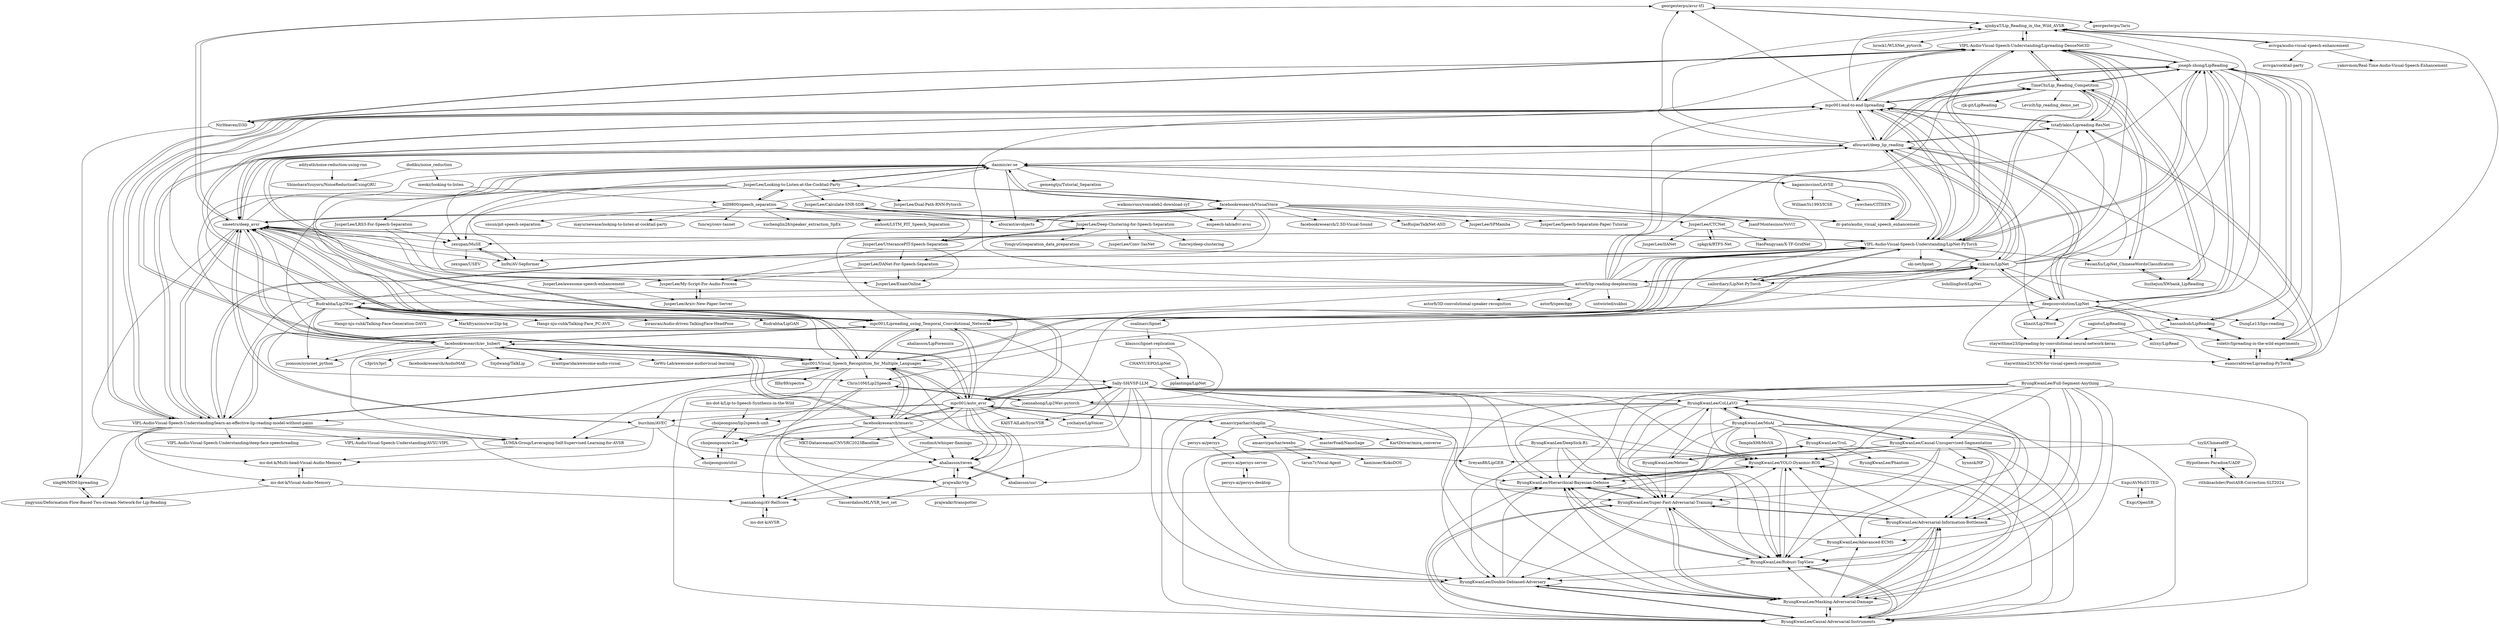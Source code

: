digraph G {
"georgesterpu/avsr-tf1" -> "ajinkyaT/Lip_Reading_in_the_Wild_AVSR"
"georgesterpu/avsr-tf1" -> "smeetrs/deep_avsr"
"georgesterpu/avsr-tf1" -> "georgesterpu/Taris"
"deepconvolution/LipNet" -> "hassanhub/LipReading"
"deepconvolution/LipNet" -> "rizkiarm/LipNet"
"deepconvolution/LipNet" -> "afourast/deep_lip_reading"
"deepconvolution/LipNet" -> "joseph-zhong/LipReading"
"deepconvolution/LipNet" -> "staywithme23/lipreading-by-convolutional-neural-network-keras"
"deepconvolution/LipNet" -> "khazit/Lip2Word"
"deepconvolution/LipNet" -> "mpc001/end-to-end-lipreading"
"deepconvolution/LipNet" -> "DungLe13/lips-reading"
"deepconvolution/LipNet" -> "euancrabtree/Lipreading-PyTorch"
"deepconvolution/LipNet" -> "voletiv/lipreading-in-the-wild-experiments"
"deepconvolution/LipNet" -> "Chris10M/Lip2Speech"
"deepconvolution/LipNet" -> "osalinasv/lipnet"
"VIPL-Audio-Visual-Speech-Understanding/LipNet-PyTorch" -> "VIPL-Audio-Visual-Speech-Understanding/learn-an-effective-lip-reading-model-without-pains"
"VIPL-Audio-Visual-Speech-Understanding/LipNet-PyTorch" -> "sailordiary/LipNet-PyTorch"
"VIPL-Audio-Visual-Speech-Understanding/LipNet-PyTorch" -> "VIPL-Audio-Visual-Speech-Understanding/Lipreading-DenseNet3D"
"VIPL-Audio-Visual-Speech-Understanding/LipNet-PyTorch" -> "mpc001/end-to-end-lipreading"
"VIPL-Audio-Visual-Speech-Understanding/LipNet-PyTorch" -> "mpc001/Lipreading_using_Temporal_Convolutional_Networks"
"VIPL-Audio-Visual-Speech-Understanding/LipNet-PyTorch" -> "TimeChi/Lip_Reading_Competition"
"VIPL-Audio-Visual-Speech-Understanding/LipNet-PyTorch" -> "smeetrs/deep_avsr"
"VIPL-Audio-Visual-Speech-Understanding/LipNet-PyTorch" -> "rizkiarm/LipNet"
"VIPL-Audio-Visual-Speech-Understanding/LipNet-PyTorch" -> "joseph-zhong/LipReading"
"VIPL-Audio-Visual-Speech-Understanding/LipNet-PyTorch" -> "afourast/deep_lip_reading"
"VIPL-Audio-Visual-Speech-Understanding/LipNet-PyTorch" -> "mpc001/Visual_Speech_Recognition_for_Multiple_Languages"
"VIPL-Audio-Visual-Speech-Understanding/LipNet-PyTorch" -> "tstafylakis/Lipreading-ResNet"
"VIPL-Audio-Visual-Speech-Understanding/LipNet-PyTorch" -> "FesianXu/LipNet_ChineseWordsClassification"
"VIPL-Audio-Visual-Speech-Understanding/LipNet-PyTorch" -> "mpc001/auto_avsr"
"VIPL-Audio-Visual-Speech-Understanding/LipNet-PyTorch" -> "ski-net/lipnet"
"bill9800/speech_separation" -> "JusperLee/Looking-to-Listen-at-the-Cocktail-Party"
"bill9800/speech_separation" -> "dr-pato/audio_visual_speech_enhancement"
"bill9800/speech_separation" -> "mayurnewase/looking-to-listen-at-cocktail-party"
"bill9800/speech_separation" -> "funcwj/conv-tasnet" ["e"=1]
"bill9800/speech_separation" -> "xuchenglin28/speaker_extraction_SpEx" ["e"=1]
"bill9800/speech_separation" -> "aishoot/LSTM_PIT_Speech_Separation" ["e"=1]
"bill9800/speech_separation" -> "afourast/avobjects" ["e"=1]
"bill9800/speech_separation" -> "snsun/pit-speech-separation" ["e"=1]
"bill9800/speech_separation" -> "danmic/av-se"
"ByungKwanLee/Adavanced-ECMS" -> "ByungKwanLee/YOLO-Dyanmic-ROS"
"ByungKwanLee/Adavanced-ECMS" -> "ByungKwanLee/Hierarchical-Bayesian-Defense"
"ByungKwanLee/Adavanced-ECMS" -> "ByungKwanLee/Robust-TopView"
"afourast/deep_lip_reading" -> "smeetrs/deep_avsr"
"afourast/deep_lip_reading" -> "joseph-zhong/LipReading"
"afourast/deep_lip_reading" -> "VIPL-Audio-Visual-Speech-Understanding/learn-an-effective-lip-reading-model-without-pains"
"afourast/deep_lip_reading" -> "mpc001/Lipreading_using_Temporal_Convolutional_Networks"
"afourast/deep_lip_reading" -> "mpc001/end-to-end-lipreading"
"afourast/deep_lip_reading" -> "georgesterpu/avsr-tf1"
"afourast/deep_lip_reading" -> "deepconvolution/LipNet"
"afourast/deep_lip_reading" -> "khazit/Lip2Word"
"afourast/deep_lip_reading" -> "danmic/av-se"
"afourast/deep_lip_reading" -> "rizkiarm/LipNet"
"afourast/deep_lip_reading" -> "VIPL-Audio-Visual-Speech-Understanding/LipNet-PyTorch"
"afourast/deep_lip_reading" -> "tstafylakis/Lipreading-ResNet"
"afourast/deep_lip_reading" -> "TimeChi/Lip_Reading_Competition"
"afourast/deep_lip_reading" -> "voletiv/lipreading-in-the-wild-experiments"
"afourast/deep_lip_reading" -> "ajinkyaT/Lip_Reading_in_the_Wild_AVSR"
"sailordiary/LipNet-PyTorch" -> "VIPL-Audio-Visual-Speech-Understanding/LipNet-PyTorch"
"sailordiary/LipNet-PyTorch" -> "osalinasv/lipnet"
"NirHeaven/D3D" -> "VIPL-Audio-Visual-Speech-Understanding/Lipreading-DenseNet3D"
"NirHeaven/D3D" -> "xing96/MIM-lipreading"
"VIPL-Audio-Visual-Speech-Understanding/Lipreading-DenseNet3D" -> "NirHeaven/D3D"
"VIPL-Audio-Visual-Speech-Understanding/Lipreading-DenseNet3D" -> "mpc001/end-to-end-lipreading"
"VIPL-Audio-Visual-Speech-Understanding/Lipreading-DenseNet3D" -> "VIPL-Audio-Visual-Speech-Understanding/learn-an-effective-lip-reading-model-without-pains"
"VIPL-Audio-Visual-Speech-Understanding/Lipreading-DenseNet3D" -> "VIPL-Audio-Visual-Speech-Understanding/LipNet-PyTorch"
"VIPL-Audio-Visual-Speech-Understanding/Lipreading-DenseNet3D" -> "TimeChi/Lip_Reading_Competition"
"VIPL-Audio-Visual-Speech-Understanding/Lipreading-DenseNet3D" -> "ajinkyaT/Lip_Reading_in_the_Wild_AVSR"
"VIPL-Audio-Visual-Speech-Understanding/Lipreading-DenseNet3D" -> "sailordiary/LipNet-PyTorch"
"VIPL-Audio-Visual-Speech-Understanding/Lipreading-DenseNet3D" -> "joseph-zhong/LipReading"
"VIPL-Audio-Visual-Speech-Understanding/Lipreading-DenseNet3D" -> "tstafylakis/Lipreading-ResNet"
"tstafylakis/Lipreading-ResNet" -> "mpc001/end-to-end-lipreading"
"tstafylakis/Lipreading-ResNet" -> "euancrabtree/Lipreading-PyTorch"
"tstafylakis/Lipreading-ResNet" -> "VIPL-Audio-Visual-Speech-Understanding/Lipreading-DenseNet3D"
"tstafylakis/Lipreading-ResNet" -> "afourast/deep_lip_reading"
"dr-pato/audio_visual_speech_enhancement" -> "danmic/av-se"
"avivga/audio-visual-speech-enhancement" -> "avivga/cocktail-party"
"avivga/audio-visual-speech-enhancement" -> "ajinkyaT/Lip_Reading_in_the_Wild_AVSR"
"avivga/audio-visual-speech-enhancement" -> "yakovmon/Real-Time-Audio-Visual-Speech-Enhancement"
"mpc001/end-to-end-lipreading" -> "VIPL-Audio-Visual-Speech-Understanding/Lipreading-DenseNet3D"
"mpc001/end-to-end-lipreading" -> "tstafylakis/Lipreading-ResNet"
"mpc001/end-to-end-lipreading" -> "smeetrs/deep_avsr"
"mpc001/end-to-end-lipreading" -> "mpc001/Lipreading_using_Temporal_Convolutional_Networks"
"mpc001/end-to-end-lipreading" -> "VIPL-Audio-Visual-Speech-Understanding/learn-an-effective-lip-reading-model-without-pains"
"mpc001/end-to-end-lipreading" -> "mpc001/Visual_Speech_Recognition_for_Multiple_Languages"
"mpc001/end-to-end-lipreading" -> "sailordiary/LipNet-PyTorch"
"mpc001/end-to-end-lipreading" -> "georgesterpu/avsr-tf1"
"mpc001/end-to-end-lipreading" -> "afourast/deep_lip_reading"
"mpc001/end-to-end-lipreading" -> "ajinkyaT/Lip_Reading_in_the_Wild_AVSR"
"mpc001/end-to-end-lipreading" -> "VIPL-Audio-Visual-Speech-Understanding/LipNet-PyTorch"
"mpc001/end-to-end-lipreading" -> "NirHeaven/D3D"
"mpc001/end-to-end-lipreading" -> "euancrabtree/Lipreading-PyTorch"
"mpc001/end-to-end-lipreading" -> "joseph-zhong/LipReading"
"mpc001/end-to-end-lipreading" -> "TimeChi/Lip_Reading_Competition"
"joseph-zhong/LipReading" -> "staywithme23/lipreading-by-convolutional-neural-network-keras"
"joseph-zhong/LipReading" -> "afourast/deep_lip_reading"
"joseph-zhong/LipReading" -> "hassanhub/LipReading"
"joseph-zhong/LipReading" -> "TimeChi/Lip_Reading_Competition"
"joseph-zhong/LipReading" -> "VIPL-Audio-Visual-Speech-Understanding/Lipreading-DenseNet3D"
"joseph-zhong/LipReading" -> "mpc001/end-to-end-lipreading"
"joseph-zhong/LipReading" -> "euancrabtree/Lipreading-PyTorch"
"joseph-zhong/LipReading" -> "khazit/Lip2Word"
"joseph-zhong/LipReading" -> "ajinkyaT/Lip_Reading_in_the_Wild_AVSR"
"joseph-zhong/LipReading" -> "voletiv/lipreading-in-the-wild-experiments"
"joseph-zhong/LipReading" -> "DungLe13/lips-reading"
"joseph-zhong/LipReading" -> "deepconvolution/LipNet"
"joseph-zhong/LipReading" -> "VIPL-Audio-Visual-Speech-Understanding/LipNet-PyTorch"
"voletiv/lipreading-in-the-wild-experiments" -> "hassanhub/LipReading"
"voletiv/lipreading-in-the-wild-experiments" -> "euancrabtree/Lipreading-PyTorch"
"voletiv/lipreading-in-the-wild-experiments" -> "ajinkyaT/Lip_Reading_in_the_Wild_AVSR"
"hassanhub/LipReading" -> "joseph-zhong/LipReading"
"hassanhub/LipReading" -> "voletiv/lipreading-in-the-wild-experiments"
"hassanhub/LipReading" -> "staywithme23/lipreading-by-convolutional-neural-network-keras"
"euancrabtree/Lipreading-PyTorch" -> "tstafylakis/Lipreading-ResNet"
"euancrabtree/Lipreading-PyTorch" -> "voletiv/lipreading-in-the-wild-experiments"
"ajinkyaT/Lip_Reading_in_the_Wild_AVSR" -> "georgesterpu/avsr-tf1"
"ajinkyaT/Lip_Reading_in_the_Wild_AVSR" -> "lsrock1/WLSNet_pytorch"
"ajinkyaT/Lip_Reading_in_the_Wild_AVSR" -> "VIPL-Audio-Visual-Speech-Understanding/Lipreading-DenseNet3D"
"ajinkyaT/Lip_Reading_in_the_Wild_AVSR" -> "avivga/audio-visual-speech-enhancement"
"osalinasv/lipnet" -> "klauscc/lipnet-replication"
"ByungKwanLee/Robust-TopView" -> "ByungKwanLee/YOLO-Dyanmic-ROS"
"ByungKwanLee/Robust-TopView" -> "ByungKwanLee/Hierarchical-Bayesian-Defense"
"ByungKwanLee/Robust-TopView" -> "ByungKwanLee/Super-Fast-Adversarial-Training"
"ByungKwanLee/Robust-TopView" -> "ByungKwanLee/Causal-Adversarial-Instruments"
"ByungKwanLee/Robust-TopView" -> "ByungKwanLee/Double-Debiased-Adversary"
"JusperLee/Looking-to-Listen-at-the-Cocktail-Party" -> "bill9800/speech_separation"
"JusperLee/Looking-to-Listen-at-the-Cocktail-Party" -> "danmic/av-se"
"JusperLee/Looking-to-Listen-at-the-Cocktail-Party" -> "zexupan/MuSE"
"JusperLee/Looking-to-Listen-at-the-Cocktail-Party" -> "facebookresearch/VisualVoice"
"JusperLee/Looking-to-Listen-at-the-Cocktail-Party" -> "JusperLee/My-Script-For-Audio-Process"
"JusperLee/Looking-to-Listen-at-the-Cocktail-Party" -> "JusperLee/ExamOnline"
"JusperLee/Looking-to-Listen-at-the-Cocktail-Party" -> "JusperLee/Dual-Path-RNN-Pytorch" ["e"=1]
"JusperLee/Looking-to-Listen-at-the-Cocktail-Party" -> "JusperLee/Calculate-SNR-SDR"
"JusperLee/Looking-to-Listen-at-the-Cocktail-Party" -> "JusperLee/LRS3-For-Speech-Separation"
"TimeChi/Lip_Reading_Competition" -> "liuzhejun/XWbank_LipReading"
"TimeChi/Lip_Reading_Competition" -> "FesianXu/LipNet_ChineseWordsClassification"
"TimeChi/Lip_Reading_Competition" -> "VIPL-Audio-Visual-Speech-Understanding/Lipreading-DenseNet3D"
"TimeChi/Lip_Reading_Competition" -> "rjk-git/LipReading"
"TimeChi/Lip_Reading_Competition" -> "Leviclt/lip_reading_demo_net"
"TimeChi/Lip_Reading_Competition" -> "joseph-zhong/LipReading"
"TimeChi/Lip_Reading_Competition" -> "VIPL-Audio-Visual-Speech-Understanding/LipNet-PyTorch"
"TimeChi/Lip_Reading_Competition" -> "mpc001/end-to-end-lipreading"
"mpc001/Lipreading_using_Temporal_Convolutional_Networks" -> "mpc001/Visual_Speech_Recognition_for_Multiple_Languages"
"mpc001/Lipreading_using_Temporal_Convolutional_Networks" -> "VIPL-Audio-Visual-Speech-Understanding/learn-an-effective-lip-reading-model-without-pains"
"mpc001/Lipreading_using_Temporal_Convolutional_Networks" -> "smeetrs/deep_avsr"
"mpc001/Lipreading_using_Temporal_Convolutional_Networks" -> "mpc001/end-to-end-lipreading"
"mpc001/Lipreading_using_Temporal_Convolutional_Networks" -> "afourast/deep_lip_reading"
"mpc001/Lipreading_using_Temporal_Convolutional_Networks" -> "facebookresearch/av_hubert"
"mpc001/Lipreading_using_Temporal_Convolutional_Networks" -> "VIPL-Audio-Visual-Speech-Understanding/LipNet-PyTorch"
"mpc001/Lipreading_using_Temporal_Convolutional_Networks" -> "mpc001/auto_avsr"
"mpc001/Lipreading_using_Temporal_Convolutional_Networks" -> "Rudrabha/Lip2Wav"
"mpc001/Lipreading_using_Temporal_Convolutional_Networks" -> "prajwalkr/vtp"
"mpc001/Lipreading_using_Temporal_Convolutional_Networks" -> "joonson/syncnet_python" ["e"=1]
"mpc001/Lipreading_using_Temporal_Convolutional_Networks" -> "rizkiarm/LipNet"
"mpc001/Lipreading_using_Temporal_Convolutional_Networks" -> "danmic/av-se"
"mpc001/Lipreading_using_Temporal_Convolutional_Networks" -> "facebookresearch/VisualVoice"
"mpc001/Lipreading_using_Temporal_Convolutional_Networks" -> "ahaliassos/LipForensics" ["e"=1]
"JusperLee/LRS3-For-Speech-Separation" -> "JusperLee/My-Script-For-Audio-Process"
"JusperLee/LRS3-For-Speech-Separation" -> "zexupan/MuSE"
"JusperLee/awesome-speech-enhancement" -> "JusperLee/Arxiv-New-Paper-Server"
"kagaminccino/LAVSE" -> "danmic/av-se"
"kagaminccino/LAVSE" -> "yuwchen/CITISEN"
"kagaminccino/LAVSE" -> "dr-pato/audio_visual_speech_enhancement"
"kagaminccino/LAVSE" -> "WilliamYu1993/ICSE" ["e"=1]
"danmic/av-se" -> "facebookresearch/VisualVoice"
"danmic/av-se" -> "JusperLee/Looking-to-Listen-at-the-Cocktail-Party"
"danmic/av-se" -> "kagaminccino/LAVSE"
"danmic/av-se" -> "dr-pato/audio_visual_speech_enhancement"
"danmic/av-se" -> "zexupan/MuSE"
"danmic/av-se" -> "afourast/avobjects" ["e"=1]
"danmic/av-se" -> "JuanFMontesinos/VoViT"
"danmic/av-se" -> "gemengtju/Tutorial_Separation" ["e"=1]
"danmic/av-se" -> "lin9x/AV-Sepformer"
"meokz/looking-to-listen" -> "bill9800/speech_separation"
"smeetrs/deep_avsr" -> "mpc001/end-to-end-lipreading"
"smeetrs/deep_avsr" -> "afourast/deep_lip_reading"
"smeetrs/deep_avsr" -> "VIPL-Audio-Visual-Speech-Understanding/learn-an-effective-lip-reading-model-without-pains"
"smeetrs/deep_avsr" -> "mpc001/Lipreading_using_Temporal_Convolutional_Networks"
"smeetrs/deep_avsr" -> "georgesterpu/avsr-tf1"
"smeetrs/deep_avsr" -> "mpc001/Visual_Speech_Recognition_for_Multiple_Languages"
"smeetrs/deep_avsr" -> "facebookresearch/av_hubert"
"smeetrs/deep_avsr" -> "mpc001/auto_avsr"
"smeetrs/deep_avsr" -> "burchim/AVEC"
"smeetrs/deep_avsr" -> "LUMIA-Group/Leveraging-Self-Supervised-Learning-for-AVSR"
"smeetrs/deep_avsr" -> "zexupan/MuSE"
"smeetrs/deep_avsr" -> "lin9x/AV-Sepformer"
"smeetrs/deep_avsr" -> "VIPL-Audio-Visual-Speech-Understanding/LipNet-PyTorch"
"smeetrs/deep_avsr" -> "danmic/av-se"
"smeetrs/deep_avsr" -> "facebookresearch/VisualVoice"
"JusperLee/DANet-For-Speech-Separation" -> "JusperLee/My-Script-For-Audio-Process"
"JusperLee/DANet-For-Speech-Separation" -> "JusperLee/ExamOnline"
"Rudrabha/Lip2Wav" -> "mpc001/Lipreading_using_Temporal_Convolutional_Networks"
"Rudrabha/Lip2Wav" -> "Rudrabha/LipGAN" ["e"=1]
"Rudrabha/Lip2Wav" -> "joannahong/Lip2Wav-pytorch"
"Rudrabha/Lip2Wav" -> "Chris10M/Lip2Speech"
"Rudrabha/Lip2Wav" -> "facebookresearch/av_hubert"
"Rudrabha/Lip2Wav" -> "smeetrs/deep_avsr"
"Rudrabha/Lip2Wav" -> "mpc001/Visual_Speech_Recognition_for_Multiple_Languages"
"Rudrabha/Lip2Wav" -> "danmic/av-se"
"Rudrabha/Lip2Wav" -> "Hangz-nju-cuhk/Talking-Face-Generation-DAVS" ["e"=1]
"Rudrabha/Lip2Wav" -> "joonson/syncnet_python" ["e"=1]
"Rudrabha/Lip2Wav" -> "Markfryazino/wav2lip-hq" ["e"=1]
"Rudrabha/Lip2Wav" -> "mpc001/end-to-end-lipreading"
"Rudrabha/Lip2Wav" -> "Hangz-nju-cuhk/Talking-Face_PC-AVS" ["e"=1]
"Rudrabha/Lip2Wav" -> "VIPL-Audio-Visual-Speech-Understanding/LipNet-PyTorch"
"Rudrabha/Lip2Wav" -> "yiranran/Audio-driven-TalkingFace-HeadPose" ["e"=1]
"FesianXu/LipNet_ChineseWordsClassification" -> "liuzhejun/XWbank_LipReading"
"FesianXu/LipNet_ChineseWordsClassification" -> "TimeChi/Lip_Reading_Competition"
"JusperLee/Deep-Clustering-for-Speech-Separation" -> "JusperLee/UtterancePIT-Speech-Separation"
"JusperLee/Deep-Clustering-for-Speech-Separation" -> "JusperLee/Calculate-SNR-SDR"
"JusperLee/Deep-Clustering-for-Speech-Separation" -> "funcwj/deep-clustering" ["e"=1]
"JusperLee/Deep-Clustering-for-Speech-Separation" -> "JusperLee/DANet-For-Speech-Separation"
"JusperLee/Deep-Clustering-for-Speech-Separation" -> "YongyuG/separation_data_preparation"
"JusperLee/Deep-Clustering-for-Speech-Separation" -> "JusperLee/Conv-TasNet" ["e"=1]
"JusperLee/Calculate-SNR-SDR" -> "JusperLee/Deep-Clustering-for-Speech-Separation"
"JusperLee/Calculate-SNR-SDR" -> "JusperLee/UtterancePIT-Speech-Separation"
"JusperLee/UtterancePIT-Speech-Separation" -> "JusperLee/Deep-Clustering-for-Speech-Separation"
"JusperLee/UtterancePIT-Speech-Separation" -> "JusperLee/ExamOnline"
"JusperLee/UtterancePIT-Speech-Separation" -> "JusperLee/DANet-For-Speech-Separation"
"JusperLee/UtterancePIT-Speech-Separation" -> "JusperLee/My-Script-For-Audio-Process"
"jingyunx/Deformation-Flow-Based-Two-stream-Network-for-Lip-Reading" -> "xing96/MIM-lipreading"
"liuzhejun/XWbank_LipReading" -> "FesianXu/LipNet_ChineseWordsClassification"
"liuzhejun/XWbank_LipReading" -> "TimeChi/Lip_Reading_Competition"
"JusperLee/Arxiv-New-Paper-Server" -> "JusperLee/My-Script-For-Audio-Process"
"JusperLee/My-Script-For-Audio-Process" -> "JusperLee/Arxiv-New-Paper-Server"
"xing96/MIM-lipreading" -> "jingyunx/Deformation-Flow-Based-Two-stream-Network-for-Lip-Reading"
"facebookresearch/VisualVoice" -> "danmic/av-se"
"facebookresearch/VisualVoice" -> "zexupan/MuSE"
"facebookresearch/VisualVoice" -> "JusperLee/CTCNet"
"facebookresearch/VisualVoice" -> "JusperLee/Looking-to-Listen-at-the-Cocktail-Party"
"facebookresearch/VisualVoice" -> "afourast/avobjects" ["e"=1]
"facebookresearch/VisualVoice" -> "facebookresearch/2.5D-Visual-Sound" ["e"=1]
"facebookresearch/VisualVoice" -> "lin9x/AV-Sepformer"
"facebookresearch/VisualVoice" -> "aispeech-lab/advr-avss"
"facebookresearch/VisualVoice" -> "dr-pato/audio_visual_speech_enhancement"
"facebookresearch/VisualVoice" -> "JuanFMontesinos/VoViT"
"facebookresearch/VisualVoice" -> "TaoRuijie/TalkNet-ASD" ["e"=1]
"facebookresearch/VisualVoice" -> "smeetrs/deep_avsr"
"facebookresearch/VisualVoice" -> "JusperLee/SPMamba" ["e"=1]
"facebookresearch/VisualVoice" -> "JusperLee/Speech-Separation-Paper-Tutorial" ["e"=1]
"joannahong/Lip2Wav-pytorch" -> "Chris10M/Lip2Speech"
"joannahong/Lip2Wav-pytorch" -> "choijeongsoo/lip2speech-unit"
"joannahong/Lip2Wav-pytorch" -> "ByungKwanLee/YOLO-Dyanmic-ROS"
"joannahong/Lip2Wav-pytorch" -> "ByungKwanLee/Hierarchical-Bayesian-Defense"
"walkoncross/voxceleb2-download-zyf" -> "aispeech-lab/advr-avss"
"Chris10M/Lip2Speech" -> "joannahong/Lip2Wav-pytorch"
"Chris10M/Lip2Speech" -> "choijeongsoo/lip2speech-unit"
"Chris10M/Lip2Speech" -> "choijeongsoo/av2av"
"VIPL-Audio-Visual-Speech-Understanding/learn-an-effective-lip-reading-model-without-pains" -> "smeetrs/deep_avsr"
"VIPL-Audio-Visual-Speech-Understanding/learn-an-effective-lip-reading-model-without-pains" -> "VIPL-Audio-Visual-Speech-Understanding/Lipreading-DenseNet3D"
"VIPL-Audio-Visual-Speech-Understanding/learn-an-effective-lip-reading-model-without-pains" -> "mpc001/Lipreading_using_Temporal_Convolutional_Networks"
"VIPL-Audio-Visual-Speech-Understanding/learn-an-effective-lip-reading-model-without-pains" -> "VIPL-Audio-Visual-Speech-Understanding/LipNet-PyTorch"
"VIPL-Audio-Visual-Speech-Understanding/learn-an-effective-lip-reading-model-without-pains" -> "afourast/deep_lip_reading"
"VIPL-Audio-Visual-Speech-Understanding/learn-an-effective-lip-reading-model-without-pains" -> "mpc001/end-to-end-lipreading"
"VIPL-Audio-Visual-Speech-Understanding/learn-an-effective-lip-reading-model-without-pains" -> "ms-dot-k/Multi-head-Visual-Audio-Memory"
"VIPL-Audio-Visual-Speech-Understanding/learn-an-effective-lip-reading-model-without-pains" -> "ms-dot-k/Visual-Audio-Memory"
"VIPL-Audio-Visual-Speech-Understanding/learn-an-effective-lip-reading-model-without-pains" -> "xing96/MIM-lipreading"
"VIPL-Audio-Visual-Speech-Understanding/learn-an-effective-lip-reading-model-without-pains" -> "mpc001/Visual_Speech_Recognition_for_Multiple_Languages"
"VIPL-Audio-Visual-Speech-Understanding/learn-an-effective-lip-reading-model-without-pains" -> "VIPL-Audio-Visual-Speech-Understanding/deep-face-speechreading"
"VIPL-Audio-Visual-Speech-Understanding/learn-an-effective-lip-reading-model-without-pains" -> "jingyunx/Deformation-Flow-Based-Two-stream-Network-for-Lip-Reading"
"VIPL-Audio-Visual-Speech-Understanding/learn-an-effective-lip-reading-model-without-pains" -> "prajwalkr/vtp"
"VIPL-Audio-Visual-Speech-Understanding/learn-an-effective-lip-reading-model-without-pains" -> "VIPL-Audio-Visual-Speech-Understanding/AVSU-VIPL"
"VIPL-Audio-Visual-Speech-Understanding/learn-an-effective-lip-reading-model-without-pains" -> "LUMIA-Group/Leveraging-Self-Supervised-Learning-for-AVSR"
"zexupan/MuSE" -> "lin9x/AV-Sepformer"
"zexupan/MuSE" -> "zexupan/USEV"
"ByungKwanLee/YOLO-Dyanmic-ROS" -> "ByungKwanLee/Hierarchical-Bayesian-Defense"
"ByungKwanLee/YOLO-Dyanmic-ROS" -> "ByungKwanLee/Robust-TopView"
"mpc001/Visual_Speech_Recognition_for_Multiple_Languages" -> "mpc001/auto_avsr"
"mpc001/Visual_Speech_Recognition_for_Multiple_Languages" -> "mpc001/Lipreading_using_Temporal_Convolutional_Networks"
"mpc001/Visual_Speech_Recognition_for_Multiple_Languages" -> "facebookresearch/av_hubert"
"mpc001/Visual_Speech_Recognition_for_Multiple_Languages" -> "smeetrs/deep_avsr"
"mpc001/Visual_Speech_Recognition_for_Multiple_Languages" -> "ahaliassos/raven"
"mpc001/Visual_Speech_Recognition_for_Multiple_Languages" -> "mpc001/end-to-end-lipreading"
"mpc001/Visual_Speech_Recognition_for_Multiple_Languages" -> "VIPL-Audio-Visual-Speech-Understanding/learn-an-effective-lip-reading-model-without-pains"
"mpc001/Visual_Speech_Recognition_for_Multiple_Languages" -> "burchim/AVEC"
"mpc001/Visual_Speech_Recognition_for_Multiple_Languages" -> "prajwalkr/vtp"
"mpc001/Visual_Speech_Recognition_for_Multiple_Languages" -> "facebookresearch/muavic"
"mpc001/Visual_Speech_Recognition_for_Multiple_Languages" -> "LUMIA-Group/Leveraging-Self-Supervised-Learning-for-AVSR"
"mpc001/Visual_Speech_Recognition_for_Multiple_Languages" -> "Chris10M/Lip2Speech"
"mpc001/Visual_Speech_Recognition_for_Multiple_Languages" -> "Sally-SH/VSP-LLM"
"mpc001/Visual_Speech_Recognition_for_Multiple_Languages" -> "filby89/spectre" ["e"=1]
"mpc001/Visual_Speech_Recognition_for_Multiple_Languages" -> "VIPL-Audio-Visual-Speech-Understanding/LipNet-PyTorch"
"facebookresearch/av_hubert" -> "mpc001/Visual_Speech_Recognition_for_Multiple_Languages"
"facebookresearch/av_hubert" -> "smeetrs/deep_avsr"
"facebookresearch/av_hubert" -> "mpc001/Lipreading_using_Temporal_Convolutional_Networks"
"facebookresearch/av_hubert" -> "mpc001/auto_avsr"
"facebookresearch/av_hubert" -> "Sxjdwang/TalkLip" ["e"=1]
"facebookresearch/av_hubert" -> "facebookresearch/muavic"
"facebookresearch/av_hubert" -> "krantiparida/awesome-audio-visual" ["e"=1]
"facebookresearch/av_hubert" -> "ahaliassos/raven"
"facebookresearch/av_hubert" -> "GeWu-Lab/awesome-audiovisual-learning" ["e"=1]
"facebookresearch/av_hubert" -> "joonson/syncnet_python" ["e"=1]
"facebookresearch/av_hubert" -> "danmic/av-se"
"facebookresearch/av_hubert" -> "facebookresearch/VisualVoice"
"facebookresearch/av_hubert" -> "s3prl/s3prl" ["e"=1]
"facebookresearch/av_hubert" -> "facebookresearch/AudioMAE" ["e"=1]
"facebookresearch/av_hubert" -> "LUMIA-Group/Leveraging-Self-Supervised-Learning-for-AVSR"
"ms-dot-k/Visual-Audio-Memory" -> "ms-dot-k/Multi-head-Visual-Audio-Memory"
"ms-dot-k/Visual-Audio-Memory" -> "jingyunx/Deformation-Flow-Based-Two-stream-Network-for-Lip-Reading"
"ms-dot-k/Visual-Audio-Memory" -> "joannahong/AV-RelScore"
"ByungKwanLee/Masking-Adversarial-Damage" -> "ByungKwanLee/Double-Debiased-Adversary"
"ByungKwanLee/Masking-Adversarial-Damage" -> "ByungKwanLee/Hierarchical-Bayesian-Defense"
"ByungKwanLee/Masking-Adversarial-Damage" -> "ByungKwanLee/Super-Fast-Adversarial-Training"
"ByungKwanLee/Masking-Adversarial-Damage" -> "ByungKwanLee/YOLO-Dyanmic-ROS"
"ByungKwanLee/Masking-Adversarial-Damage" -> "ByungKwanLee/Causal-Adversarial-Instruments"
"ByungKwanLee/Masking-Adversarial-Damage" -> "ByungKwanLee/Adversarial-Information-Bottleneck"
"ByungKwanLee/Masking-Adversarial-Damage" -> "ByungKwanLee/Robust-TopView"
"ByungKwanLee/Masking-Adversarial-Damage" -> "ByungKwanLee/Adavanced-ECMS"
"LUMIA-Group/Leveraging-Self-Supervised-Learning-for-AVSR" -> "ms-dot-k/Multi-head-Visual-Audio-Memory"
"prajwalkr/vtp" -> "prajwalkr/transpotter" ["e"=1]
"prajwalkr/vtp" -> "YasserdahouML/VSR_test_set"
"prajwalkr/vtp" -> "ahaliassos/raven"
"ms-dot-k/Multi-head-Visual-Audio-Memory" -> "ms-dot-k/Visual-Audio-Memory"
"ByungKwanLee/Adversarial-Information-Bottleneck" -> "ByungKwanLee/Causal-Adversarial-Instruments"
"ByungKwanLee/Adversarial-Information-Bottleneck" -> "ByungKwanLee/Super-Fast-Adversarial-Training"
"ByungKwanLee/Adversarial-Information-Bottleneck" -> "ByungKwanLee/YOLO-Dyanmic-ROS"
"ByungKwanLee/Adversarial-Information-Bottleneck" -> "ByungKwanLee/Hierarchical-Bayesian-Defense"
"ByungKwanLee/Adversarial-Information-Bottleneck" -> "ByungKwanLee/Double-Debiased-Adversary"
"ByungKwanLee/Adversarial-Information-Bottleneck" -> "ByungKwanLee/Robust-TopView"
"ByungKwanLee/Adversarial-Information-Bottleneck" -> "ByungKwanLee/Masking-Adversarial-Damage"
"ByungKwanLee/Adversarial-Information-Bottleneck" -> "ByungKwanLee/Adavanced-ECMS"
"ByungKwanLee/Causal-Adversarial-Instruments" -> "ByungKwanLee/Double-Debiased-Adversary"
"ByungKwanLee/Causal-Adversarial-Instruments" -> "ByungKwanLee/YOLO-Dyanmic-ROS"
"ByungKwanLee/Causal-Adversarial-Instruments" -> "ByungKwanLee/Super-Fast-Adversarial-Training"
"ByungKwanLee/Causal-Adversarial-Instruments" -> "ByungKwanLee/Hierarchical-Bayesian-Defense"
"ByungKwanLee/Causal-Adversarial-Instruments" -> "ByungKwanLee/Adversarial-Information-Bottleneck"
"ByungKwanLee/Causal-Adversarial-Instruments" -> "ByungKwanLee/Robust-TopView"
"ByungKwanLee/Causal-Adversarial-Instruments" -> "ByungKwanLee/Masking-Adversarial-Damage"
"ByungKwanLee/Super-Fast-Adversarial-Training" -> "ByungKwanLee/YOLO-Dyanmic-ROS"
"ByungKwanLee/Super-Fast-Adversarial-Training" -> "ByungKwanLee/Hierarchical-Bayesian-Defense"
"ByungKwanLee/Super-Fast-Adversarial-Training" -> "ByungKwanLee/Robust-TopView"
"ByungKwanLee/Super-Fast-Adversarial-Training" -> "ByungKwanLee/Causal-Adversarial-Instruments"
"ByungKwanLee/Super-Fast-Adversarial-Training" -> "ByungKwanLee/Adversarial-Information-Bottleneck"
"ByungKwanLee/Super-Fast-Adversarial-Training" -> "ByungKwanLee/Masking-Adversarial-Damage"
"ByungKwanLee/Super-Fast-Adversarial-Training" -> "ByungKwanLee/Double-Debiased-Adversary"
"ByungKwanLee/Hierarchical-Bayesian-Defense" -> "ByungKwanLee/YOLO-Dyanmic-ROS"
"ByungKwanLee/Hierarchical-Bayesian-Defense" -> "ByungKwanLee/Robust-TopView"
"ByungKwanLee/Hierarchical-Bayesian-Defense" -> "ByungKwanLee/Super-Fast-Adversarial-Training"
"lin9x/AV-Sepformer" -> "zexupan/MuSE"
"ByungKwanLee/Double-Debiased-Adversary" -> "ByungKwanLee/Causal-Adversarial-Instruments"
"ByungKwanLee/Double-Debiased-Adversary" -> "ByungKwanLee/YOLO-Dyanmic-ROS"
"ByungKwanLee/Double-Debiased-Adversary" -> "ByungKwanLee/Masking-Adversarial-Damage"
"ByungKwanLee/Double-Debiased-Adversary" -> "ByungKwanLee/Hierarchical-Bayesian-Defense"
"sagioto/LipReading" -> "mlzxy/LipRead"
"sagioto/LipReading" -> "staywithme23/lipreading-by-convolutional-neural-network-keras"
"burchim/AVEC" -> "ahaliassos/raven"
"burchim/AVEC" -> "ms-dot-k/Multi-head-Visual-Audio-Memory"
"burchim/AVEC" -> "LUMIA-Group/Leveraging-Self-Supervised-Learning-for-AVSR"
"burchim/AVEC" -> "MKT-Dataoceanai/CNVSRC2023Baseline"
"burchim/AVEC" -> "smeetrs/deep_avsr"
"Exgc/OpenSR" -> "Exgc/AVMuST-TED"
"JusperLee/CTCNet" -> "spkgyk/RTFS-Net"
"JusperLee/CTCNet" -> "HaoFengyuan/X-TF-GridNet" ["e"=1]
"JusperLee/CTCNet" -> "JusperLee/IIANet"
"mpc001/auto_avsr" -> "mpc001/Visual_Speech_Recognition_for_Multiple_Languages"
"mpc001/auto_avsr" -> "smeetrs/deep_avsr"
"mpc001/auto_avsr" -> "KAIST-AILab/SyncVSR"
"mpc001/auto_avsr" -> "facebookresearch/av_hubert"
"mpc001/auto_avsr" -> "ahaliassos/raven"
"mpc001/auto_avsr" -> "Sally-SH/VSP-LLM"
"mpc001/auto_avsr" -> "mpc001/Lipreading_using_Temporal_Convolutional_Networks"
"mpc001/auto_avsr" -> "MKT-Dataoceanai/CNVSRC2023Baseline"
"mpc001/auto_avsr" -> "burchim/AVEC"
"mpc001/auto_avsr" -> "facebookresearch/muavic"
"mpc001/auto_avsr" -> "amanvirparhar/chaplin"
"mpc001/auto_avsr" -> "prajwalkr/vtp"
"mpc001/auto_avsr" -> "VIPL-Audio-Visual-Speech-Understanding/learn-an-effective-lip-reading-model-without-pains"
"mpc001/auto_avsr" -> "yochaiye/LipVoicer"
"mpc001/auto_avsr" -> "ahaliassos/usr"
"choijeongsoo/utut" -> "choijeongsoo/av2av"
"facebookresearch/muavic" -> "ahaliassos/raven"
"facebookresearch/muavic" -> "mpc001/Visual_Speech_Recognition_for_Multiple_Languages"
"facebookresearch/muavic" -> "mpc001/auto_avsr"
"facebookresearch/muavic" -> "facebookresearch/av_hubert"
"facebookresearch/muavic" -> "roudimit/whisper-flamingo"
"facebookresearch/muavic" -> "joannahong/AV-RelScore"
"facebookresearch/muavic" -> "YasserdahouML/VSR_test_set"
"facebookresearch/muavic" -> "MKT-Dataoceanai/CNVSRC2023Baseline"
"facebookresearch/muavic" -> "smeetrs/deep_avsr"
"facebookresearch/muavic" -> "choijeongsoo/av2av"
"facebookresearch/muavic" -> "Sally-SH/VSP-LLM"
"ms-dot-k/Lip-to-Speech-Synthesis-in-the-Wild" -> "choijeongsoo/lip2speech-unit"
"choijeongsoo/lip2speech-unit" -> "choijeongsoo/utut"
"choijeongsoo/lip2speech-unit" -> "choijeongsoo/av2av"
"ByungKwanLee/Causal-Unsupervised-Segmentation" -> "ByungKwanLee/Causal-Adversarial-Instruments"
"ByungKwanLee/Causal-Unsupervised-Segmentation" -> "ByungKwanLee/Double-Debiased-Adversary"
"ByungKwanLee/Causal-Unsupervised-Segmentation" -> "ByungKwanLee/Super-Fast-Adversarial-Training"
"ByungKwanLee/Causal-Unsupervised-Segmentation" -> "ByungKwanLee/Adversarial-Information-Bottleneck"
"ByungKwanLee/Causal-Unsupervised-Segmentation" -> "ByungKwanLee/YOLO-Dyanmic-ROS"
"ByungKwanLee/Causal-Unsupervised-Segmentation" -> "ByungKwanLee/Hierarchical-Bayesian-Defense"
"ByungKwanLee/Causal-Unsupervised-Segmentation" -> "hynnsk/HP" ["e"=1]
"ByungKwanLee/Causal-Unsupervised-Segmentation" -> "ByungKwanLee/Robust-TopView"
"ByungKwanLee/Causal-Unsupervised-Segmentation" -> "ByungKwanLee/Masking-Adversarial-Damage"
"ByungKwanLee/Causal-Unsupervised-Segmentation" -> "ByungKwanLee/CoLLaVO"
"Exgc/AVMuST-TED" -> "Exgc/OpenSR"
"Exgc/AVMuST-TED" -> "joannahong/AV-RelScore"
"joannahong/AV-RelScore" -> "ms-dot-k/AVSR"
"ms-dot-k/AVSR" -> "joannahong/AV-RelScore"
"ahaliassos/raven" -> "ahaliassos/usr"
"ahaliassos/raven" -> "joannahong/AV-RelScore"
"ahaliassos/raven" -> "prajwalkr/vtp"
"ByungKwanLee/CoLLaVO" -> "ByungKwanLee/MoAI"
"ByungKwanLee/CoLLaVO" -> "ByungKwanLee/Causal-Adversarial-Instruments"
"ByungKwanLee/CoLLaVO" -> "ByungKwanLee/Double-Debiased-Adversary"
"ByungKwanLee/CoLLaVO" -> "ByungKwanLee/Super-Fast-Adversarial-Training"
"ByungKwanLee/CoLLaVO" -> "ByungKwanLee/Adversarial-Information-Bottleneck"
"ByungKwanLee/CoLLaVO" -> "ByungKwanLee/YOLO-Dyanmic-ROS"
"ByungKwanLee/CoLLaVO" -> "ByungKwanLee/Hierarchical-Bayesian-Defense"
"ByungKwanLee/CoLLaVO" -> "ByungKwanLee/Robust-TopView"
"ByungKwanLee/CoLLaVO" -> "ByungKwanLee/Masking-Adversarial-Damage"
"ByungKwanLee/CoLLaVO" -> "ByungKwanLee/Causal-Unsupervised-Segmentation"
"Sally-SH/VSP-LLM" -> "ByungKwanLee/Causal-Adversarial-Instruments"
"Sally-SH/VSP-LLM" -> "ByungKwanLee/YOLO-Dyanmic-ROS"
"Sally-SH/VSP-LLM" -> "ByungKwanLee/Hierarchical-Bayesian-Defense"
"Sally-SH/VSP-LLM" -> "ByungKwanLee/Adversarial-Information-Bottleneck"
"Sally-SH/VSP-LLM" -> "mpc001/auto_avsr"
"Sally-SH/VSP-LLM" -> "ByungKwanLee/Robust-TopView"
"Sally-SH/VSP-LLM" -> "choijeongsoo/av2av"
"Sally-SH/VSP-LLM" -> "ByungKwanLee/Super-Fast-Adversarial-Training"
"Sally-SH/VSP-LLM" -> "ahaliassos/usr"
"Sally-SH/VSP-LLM" -> "ByungKwanLee/Double-Debiased-Adversary"
"Sally-SH/VSP-LLM" -> "ByungKwanLee/Adavanced-ECMS"
"Sally-SH/VSP-LLM" -> "ByungKwanLee/CoLLaVO"
"Sally-SH/VSP-LLM" -> "yochaiye/LipVoicer"
"Sally-SH/VSP-LLM" -> "ByungKwanLee/Masking-Adversarial-Damage"
"Sally-SH/VSP-LLM" -> "KAIST-AILab/SyncVSR"
"choijeongsoo/av2av" -> "choijeongsoo/utut"
"choijeongsoo/av2av" -> "choijeongsoo/lip2speech-unit"
"ByungKwanLee/Full-Segment-Anything" -> "ByungKwanLee/Double-Debiased-Adversary"
"ByungKwanLee/Full-Segment-Anything" -> "ByungKwanLee/Causal-Unsupervised-Segmentation"
"ByungKwanLee/Full-Segment-Anything" -> "ByungKwanLee/Causal-Adversarial-Instruments"
"ByungKwanLee/Full-Segment-Anything" -> "ByungKwanLee/Hierarchical-Bayesian-Defense"
"ByungKwanLee/Full-Segment-Anything" -> "ByungKwanLee/Adversarial-Information-Bottleneck"
"ByungKwanLee/Full-Segment-Anything" -> "ByungKwanLee/Masking-Adversarial-Damage"
"ByungKwanLee/Full-Segment-Anything" -> "ByungKwanLee/Super-Fast-Adversarial-Training"
"ByungKwanLee/Full-Segment-Anything" -> "ByungKwanLee/YOLO-Dyanmic-ROS"
"ByungKwanLee/Full-Segment-Anything" -> "ByungKwanLee/Robust-TopView"
"ByungKwanLee/Full-Segment-Anything" -> "ByungKwanLee/CoLLaVO"
"ByungKwanLee/Full-Segment-Anything" -> "ByungKwanLee/Adavanced-ECMS"
"ByungKwanLee/MoAI" -> "ByungKwanLee/CoLLaVO"
"ByungKwanLee/MoAI" -> "ByungKwanLee/TroL"
"ByungKwanLee/MoAI" -> "ByungKwanLee/Meteor"
"ByungKwanLee/MoAI" -> "TempleX98/MoVA"
"ByungKwanLee/MoAI" -> "ByungKwanLee/Double-Debiased-Adversary"
"ByungKwanLee/MoAI" -> "ByungKwanLee/Causal-Adversarial-Instruments"
"ByungKwanLee/MoAI" -> "ByungKwanLee/Causal-Unsupervised-Segmentation"
"ByungKwanLee/MoAI" -> "ByungKwanLee/Super-Fast-Adversarial-Training"
"ByungKwanLee/MoAI" -> "ByungKwanLee/Adversarial-Information-Bottleneck"
"ByungKwanLee/MoAI" -> "ByungKwanLee/YOLO-Dyanmic-ROS"
"ByungKwanLee/MoAI" -> "ByungKwanLee/Robust-TopView"
"spkgyk/RTFS-Net" -> "JusperLee/CTCNet"
"roudimit/whisper-flamingo" -> "ahaliassos/raven"
"roudimit/whisper-flamingo" -> "joannahong/AV-RelScore"
"roudimit/whisper-flamingo" -> "Sreyan88/LipGER"
"staywithme23/CNN-for-visual-speech-recognition" -> "staywithme23/lipreading-by-convolutional-neural-network-keras"
"staywithme23/lipreading-by-convolutional-neural-network-keras" -> "staywithme23/CNN-for-visual-speech-recognition"
"tzyll/ChineseHP" -> "Hypotheses-Paradise/UADF"
"tzyll/ChineseHP" -> "rithiksachdev/PostASR-Correction-SLT2024"
"tzyll/ChineseHP" -> "Sreyan88/LipGER"
"Hypotheses-Paradise/UADF" -> "rithiksachdev/PostASR-Correction-SLT2024"
"Hypotheses-Paradise/UADF" -> "tzyll/ChineseHP"
"rizkiarm/LipNet" -> "deepconvolution/LipNet"
"rizkiarm/LipNet" -> "astorfi/lip-reading-deeplearning"
"rizkiarm/LipNet" -> "VIPL-Audio-Visual-Speech-Understanding/LipNet-PyTorch"
"rizkiarm/LipNet" -> "afourast/deep_lip_reading"
"rizkiarm/LipNet" -> "mpc001/Lipreading_using_Temporal_Convolutional_Networks"
"rizkiarm/LipNet" -> "mpc001/end-to-end-lipreading"
"rizkiarm/LipNet" -> "joseph-zhong/LipReading"
"rizkiarm/LipNet" -> "sailordiary/LipNet-PyTorch"
"rizkiarm/LipNet" -> "hassanhub/LipReading"
"rizkiarm/LipNet" -> "bshillingford/LipNet"
"rizkiarm/LipNet" -> "VIPL-Audio-Visual-Speech-Understanding/Lipreading-DenseNet3D"
"rizkiarm/LipNet" -> "tstafylakis/Lipreading-ResNet"
"rizkiarm/LipNet" -> "smeetrs/deep_avsr"
"rizkiarm/LipNet" -> "ajinkyaT/Lip_Reading_in_the_Wild_AVSR"
"rizkiarm/LipNet" -> "mpc001/Visual_Speech_Recognition_for_Multiple_Languages"
"dodiku/noise_reduction" -> "ShinoharaYuuyoru/NoiseReductionUsingGRU"
"dodiku/noise_reduction" -> "meokz/looking-to-listen"
"ByungKwanLee/Meteor" -> "ByungKwanLee/TroL"
"ByungKwanLee/Meteor" -> "ByungKwanLee/CoLLaVO"
"ByungKwanLee/Meteor" -> "ByungKwanLee/Super-Fast-Adversarial-Training"
"ByungKwanLee/TroL" -> "ByungKwanLee/Meteor"
"ByungKwanLee/TroL" -> "ByungKwanLee/Phantom"
"ByungKwanLee/TroL" -> "ByungKwanLee/Causal-Adversarial-Instruments"
"klauscc/lipnet-replication" -> "pplantinga/LipNet"
"klauscc/lipnet-replication" -> "CHANYUEPO/LipNet"
"ahaliassos/usr" -> "ahaliassos/raven"
"CHANYUEPO/LipNet" -> "pplantinga/LipNet"
"rithiksachdev/PostASR-Correction-SLT2024" -> "Hypotheses-Paradise/UADF"
"astorfi/lip-reading-deeplearning" -> "untwisted/sukhoi" ["e"=1]
"astorfi/lip-reading-deeplearning" -> "rizkiarm/LipNet"
"astorfi/lip-reading-deeplearning" -> "afourast/deep_lip_reading"
"astorfi/lip-reading-deeplearning" -> "mpc001/Lipreading_using_Temporal_Convolutional_Networks"
"astorfi/lip-reading-deeplearning" -> "joseph-zhong/LipReading"
"astorfi/lip-reading-deeplearning" -> "mpc001/end-to-end-lipreading"
"astorfi/lip-reading-deeplearning" -> "VIPL-Audio-Visual-Speech-Understanding/Lipreading-DenseNet3D"
"astorfi/lip-reading-deeplearning" -> "VIPL-Audio-Visual-Speech-Understanding/LipNet-PyTorch"
"astorfi/lip-reading-deeplearning" -> "astorfi/3D-convolutional-speaker-recognition" ["e"=1]
"astorfi/lip-reading-deeplearning" -> "smeetrs/deep_avsr"
"astorfi/lip-reading-deeplearning" -> "deepconvolution/LipNet"
"astorfi/lip-reading-deeplearning" -> "astorfi/speechpy" ["e"=1]
"astorfi/lip-reading-deeplearning" -> "VIPL-Audio-Visual-Speech-Understanding/learn-an-effective-lip-reading-model-without-pains"
"astorfi/lip-reading-deeplearning" -> "TimeChi/Lip_Reading_Competition"
"astorfi/lip-reading-deeplearning" -> "Rudrabha/Lip2Wav"
"amanvirparhar/weebo" -> "tarun7r/Vocal-Agent" ["e"=1]
"amanvirparhar/weebo" -> "kaminoer/KokoDOS"
"adityatb/noise-reduction-using-rnn" -> "ShinoharaYuuyoru/NoiseReductionUsingGRU"
"amanvirparhar/chaplin" -> "mpc001/auto_avsr"
"amanvirparhar/chaplin" -> "masterFoad/NanoSage"
"amanvirparhar/chaplin" -> "KartDriver/mira_converse" ["e"=1]
"amanvirparhar/chaplin" -> "amanvirparhar/weebo"
"amanvirparhar/chaplin" -> "persys-ai/persys"
"ByungKwanLee/DeepSick-R1" -> "ByungKwanLee/Super-Fast-Adversarial-Training"
"ByungKwanLee/DeepSick-R1" -> "ByungKwanLee/YOLO-Dyanmic-ROS"
"ByungKwanLee/DeepSick-R1" -> "ByungKwanLee/Hierarchical-Bayesian-Defense"
"ByungKwanLee/DeepSick-R1" -> "ByungKwanLee/Robust-TopView"
"ByungKwanLee/DeepSick-R1" -> "ByungKwanLee/Masking-Adversarial-Damage"
"ByungKwanLee/DeepSick-R1" -> "ByungKwanLee/Double-Debiased-Adversary"
"ByungKwanLee/DeepSick-R1" -> "ByungKwanLee/Causal-Adversarial-Instruments"
"persys-ai/persys" -> "persys-ai/persys-server"
"persys-ai/persys-server" -> "persys-ai/persys-desktop"
"persys-ai/persys-desktop" -> "persys-ai/persys-server"
"georgesterpu/avsr-tf1" ["l"="40.43,4.98"]
"ajinkyaT/Lip_Reading_in_the_Wild_AVSR" ["l"="40.449,4.956"]
"smeetrs/deep_avsr" ["l"="40.45,5.041"]
"georgesterpu/Taris" ["l"="40.398,4.962"]
"deepconvolution/LipNet" ["l"="40.493,4.966"]
"hassanhub/LipReading" ["l"="40.481,4.936"]
"rizkiarm/LipNet" ["l"="40.459,4.977"]
"afourast/deep_lip_reading" ["l"="40.462,4.997"]
"joseph-zhong/LipReading" ["l"="40.479,4.969"]
"staywithme23/lipreading-by-convolutional-neural-network-keras" ["l"="40.51,4.922"]
"khazit/Lip2Word" ["l"="40.507,4.96"]
"mpc001/end-to-end-lipreading" ["l"="40.474,5.007"]
"DungLe13/lips-reading" ["l"="40.51,4.942"]
"euancrabtree/Lipreading-PyTorch" ["l"="40.484,4.953"]
"voletiv/lipreading-in-the-wild-experiments" ["l"="40.467,4.946"]
"Chris10M/Lip2Speech" ["l"="40.537,5.048"]
"osalinasv/lipnet" ["l"="40.498,4.925"]
"VIPL-Audio-Visual-Speech-Understanding/LipNet-PyTorch" ["l"="40.484,5.014"]
"VIPL-Audio-Visual-Speech-Understanding/learn-an-effective-lip-reading-model-without-pains" ["l"="40.467,5.044"]
"sailordiary/LipNet-PyTorch" ["l"="40.501,4.979"]
"VIPL-Audio-Visual-Speech-Understanding/Lipreading-DenseNet3D" ["l"="40.476,4.991"]
"mpc001/Lipreading_using_Temporal_Convolutional_Networks" ["l"="40.466,5.029"]
"TimeChi/Lip_Reading_Competition" ["l"="40.503,4.993"]
"mpc001/Visual_Speech_Recognition_for_Multiple_Languages" ["l"="40.486,5.056"]
"tstafylakis/Lipreading-ResNet" ["l"="40.487,4.983"]
"FesianXu/LipNet_ChineseWordsClassification" ["l"="40.525,5"]
"mpc001/auto_avsr" ["l"="40.508,5.072"]
"ski-net/lipnet" ["l"="40.432,5.025"]
"bill9800/speech_separation" ["l"="40.327,5.029"]
"JusperLee/Looking-to-Listen-at-the-Cocktail-Party" ["l"="40.348,5.059"]
"dr-pato/audio_visual_speech_enhancement" ["l"="40.365,5.034"]
"mayurnewase/looking-to-listen-at-cocktail-party" ["l"="40.3,5.014"]
"funcwj/conv-tasnet" ["l"="36.68,4.4"]
"xuchenglin28/speaker_extraction_SpEx" ["l"="36.571,4.306"]
"aishoot/LSTM_PIT_Speech_Separation" ["l"="36.634,4.45"]
"afourast/avobjects" ["l"="39.657,5.634"]
"snsun/pit-speech-separation" ["l"="36.591,4.489"]
"danmic/av-se" ["l"="40.398,5.038"]
"ByungKwanLee/Adavanced-ECMS" ["l"="40.561,5.144"]
"ByungKwanLee/YOLO-Dyanmic-ROS" ["l"="40.576,5.138"]
"ByungKwanLee/Hierarchical-Bayesian-Defense" ["l"="40.582,5.131"]
"ByungKwanLee/Robust-TopView" ["l"="40.585,5.147"]
"NirHeaven/D3D" ["l"="40.455,5.017"]
"xing96/MIM-lipreading" ["l"="40.435,5.048"]
"avivga/audio-visual-speech-enhancement" ["l"="40.429,4.908"]
"avivga/cocktail-party" ["l"="40.409,4.88"]
"yakovmon/Real-Time-Audio-Visual-Speech-Enhancement" ["l"="40.429,4.883"]
"lsrock1/WLSNet_pytorch" ["l"="40.447,4.921"]
"klauscc/lipnet-replication" ["l"="40.498,4.877"]
"ByungKwanLee/Super-Fast-Adversarial-Training" ["l"="40.595,5.151"]
"ByungKwanLee/Causal-Adversarial-Instruments" ["l"="40.591,5.161"]
"ByungKwanLee/Double-Debiased-Adversary" ["l"="40.592,5.14"]
"zexupan/MuSE" ["l"="40.382,5.063"]
"facebookresearch/VisualVoice" ["l"="40.398,5.068"]
"JusperLee/My-Script-For-Audio-Process" ["l"="40.31,5.089"]
"JusperLee/ExamOnline" ["l"="40.307,5.076"]
"JusperLee/Dual-Path-RNN-Pytorch" ["l"="36.666,4.349"]
"JusperLee/Calculate-SNR-SDR" ["l"="40.284,5.065"]
"JusperLee/LRS3-For-Speech-Separation" ["l"="40.338,5.083"]
"liuzhejun/XWbank_LipReading" ["l"="40.531,4.984"]
"rjk-git/LipReading" ["l"="40.542,4.96"]
"Leviclt/lip_reading_demo_net" ["l"="40.55,4.98"]
"facebookresearch/av_hubert" ["l"="40.463,5.07"]
"Rudrabha/Lip2Wav" ["l"="40.497,5.037"]
"prajwalkr/vtp" ["l"="40.487,5.077"]
"joonson/syncnet_python" ["l"="31.998,30.417"]
"ahaliassos/LipForensics" ["l"="31.16,30.142"]
"JusperLee/awesome-speech-enhancement" ["l"="40.282,5.13"]
"JusperLee/Arxiv-New-Paper-Server" ["l"="40.299,5.11"]
"kagaminccino/LAVSE" ["l"="40.367,5.01"]
"yuwchen/CITISEN" ["l"="40.341,4.986"]
"WilliamYu1993/ICSE" ["l"="36.608,4.551"]
"JuanFMontesinos/VoViT" ["l"="40.375,5.052"]
"gemengtju/Tutorial_Separation" ["l"="36.682,4.343"]
"lin9x/AV-Sepformer" ["l"="40.406,5.055"]
"meokz/looking-to-listen" ["l"="40.263,5"]
"burchim/AVEC" ["l"="40.469,5.089"]
"LUMIA-Group/Leveraging-Self-Supervised-Learning-for-AVSR" ["l"="40.446,5.07"]
"JusperLee/DANet-For-Speech-Separation" ["l"="40.289,5.094"]
"Rudrabha/LipGAN" ["l"="31.92,30.377"]
"joannahong/Lip2Wav-pytorch" ["l"="40.552,5.076"]
"Hangz-nju-cuhk/Talking-Face-Generation-DAVS" ["l"="31.867,30.388"]
"Markfryazino/wav2lip-hq" ["l"="32.015,30.394"]
"Hangz-nju-cuhk/Talking-Face_PC-AVS" ["l"="31.947,30.415"]
"yiranran/Audio-driven-TalkingFace-HeadPose" ["l"="31.927,30.397"]
"JusperLee/Deep-Clustering-for-Speech-Separation" ["l"="40.257,5.082"]
"JusperLee/UtterancePIT-Speech-Separation" ["l"="40.279,5.085"]
"funcwj/deep-clustering" ["l"="36.577,4.48"]
"YongyuG/separation_data_preparation" ["l"="40.222,5.092"]
"JusperLee/Conv-TasNet" ["l"="36.666,4.32"]
"jingyunx/Deformation-Flow-Based-Two-stream-Network-for-Lip-Reading" ["l"="40.433,5.072"]
"JusperLee/CTCNet" ["l"="40.367,5.137"]
"facebookresearch/2.5D-Visual-Sound" ["l"="39.64,5.69"]
"aispeech-lab/advr-avss" ["l"="40.372,5.101"]
"TaoRuijie/TalkNet-ASD" ["l"="47.49,34.035"]
"JusperLee/SPMamba" ["l"="36.676,4.148"]
"JusperLee/Speech-Separation-Paper-Tutorial" ["l"="36.707,4.346"]
"choijeongsoo/lip2speech-unit" ["l"="40.572,5.069"]
"walkoncross/voxceleb2-download-zyf" ["l"="40.348,5.118"]
"choijeongsoo/av2av" ["l"="40.555,5.087"]
"ms-dot-k/Multi-head-Visual-Audio-Memory" ["l"="40.443,5.087"]
"ms-dot-k/Visual-Audio-Memory" ["l"="40.447,5.101"]
"VIPL-Audio-Visual-Speech-Understanding/deep-face-speechreading" ["l"="40.43,5.059"]
"VIPL-Audio-Visual-Speech-Understanding/AVSU-VIPL" ["l"="40.523,5.029"]
"zexupan/USEV" ["l"="40.367,5.083"]
"ahaliassos/raven" ["l"="40.483,5.104"]
"facebookresearch/muavic" ["l"="40.498,5.096"]
"Sally-SH/VSP-LLM" ["l"="40.554,5.12"]
"filby89/spectre" ["l"="31.937,29.519"]
"Sxjdwang/TalkLip" ["l"="32.022,30.468"]
"krantiparida/awesome-audio-visual" ["l"="39.614,5.621"]
"GeWu-Lab/awesome-audiovisual-learning" ["l"="39.569,5.601"]
"s3prl/s3prl" ["l"="37.227,2.374"]
"facebookresearch/AudioMAE" ["l"="39.624,5.481"]
"joannahong/AV-RelScore" ["l"="40.466,5.134"]
"ByungKwanLee/Masking-Adversarial-Damage" ["l"="40.574,5.148"]
"ByungKwanLee/Adversarial-Information-Bottleneck" ["l"="40.582,5.154"]
"prajwalkr/transpotter" ["l"="35.571,2.633"]
"YasserdahouML/VSR_test_set" ["l"="40.517,5.093"]
"sagioto/LipReading" ["l"="40.538,4.88"]
"mlzxy/LipRead" ["l"="40.552,4.856"]
"MKT-Dataoceanai/CNVSRC2023Baseline" ["l"="40.493,5.111"]
"Exgc/OpenSR" ["l"="40.44,5.192"]
"Exgc/AVMuST-TED" ["l"="40.449,5.173"]
"spkgyk/RTFS-Net" ["l"="40.35,5.152"]
"HaoFengyuan/X-TF-GridNet" ["l"="36.661,4.159"]
"JusperLee/IIANet" ["l"="40.35,5.178"]
"KAIST-AILab/SyncVSR" ["l"="40.53,5.114"]
"amanvirparhar/chaplin" ["l"="40.602,5.037"]
"yochaiye/LipVoicer" ["l"="40.54,5.096"]
"ahaliassos/usr" ["l"="40.513,5.113"]
"choijeongsoo/utut" ["l"="40.579,5.087"]
"roudimit/whisper-flamingo" ["l"="40.484,5.151"]
"ms-dot-k/Lip-to-Speech-Synthesis-in-the-Wild" ["l"="40.609,5.075"]
"ByungKwanLee/Causal-Unsupervised-Segmentation" ["l"="40.602,5.159"]
"hynnsk/HP" ["l"="52.831,14.047"]
"ByungKwanLee/CoLLaVO" ["l"="40.603,5.141"]
"ms-dot-k/AVSR" ["l"="40.453,5.152"]
"ByungKwanLee/MoAI" ["l"="40.622,5.155"]
"ByungKwanLee/Full-Segment-Anything" ["l"="40.571,5.164"]
"ByungKwanLee/TroL" ["l"="40.627,5.195"]
"ByungKwanLee/Meteor" ["l"="40.629,5.175"]
"TempleX98/MoVA" ["l"="40.671,5.166"]
"Sreyan88/LipGER" ["l"="40.48,5.197"]
"staywithme23/CNN-for-visual-speech-recognition" ["l"="40.521,4.902"]
"tzyll/ChineseHP" ["l"="40.476,5.233"]
"Hypotheses-Paradise/UADF" ["l"="40.48,5.251"]
"rithiksachdev/PostASR-Correction-SLT2024" ["l"="40.466,5.254"]
"astorfi/lip-reading-deeplearning" ["l"="40.438,5"]
"bshillingford/LipNet" ["l"="40.415,4.935"]
"dodiku/noise_reduction" ["l"="40.216,4.98"]
"ShinoharaYuuyoru/NoiseReductionUsingGRU" ["l"="40.184,4.966"]
"ByungKwanLee/Phantom" ["l"="40.646,5.226"]
"pplantinga/LipNet" ["l"="40.491,4.854"]
"CHANYUEPO/LipNet" ["l"="40.507,4.854"]
"untwisted/sukhoi" ["l"="45.373,20.21"]
"astorfi/3D-convolutional-speaker-recognition" ["l"="37.13,3.264"]
"astorfi/speechpy" ["l"="37.176,3.339"]
"amanvirparhar/weebo" ["l"="40.646,4.993"]
"tarun7r/Vocal-Agent" ["l"="27.897,-21.123"]
"kaminoer/KokoDOS" ["l"="40.671,4.97"]
"adityatb/noise-reduction-using-rnn" ["l"="40.158,4.956"]
"masterFoad/NanoSage" ["l"="40.647,5.051"]
"KartDriver/mira_converse" ["l"="42.729,1.803"]
"persys-ai/persys" ["l"="40.664,5.024"]
"ByungKwanLee/DeepSick-R1" ["l"="40.585,5.176"]
"persys-ai/persys-server" ["l"="40.698,5.02"]
"persys-ai/persys-desktop" ["l"="40.717,5.017"]
}